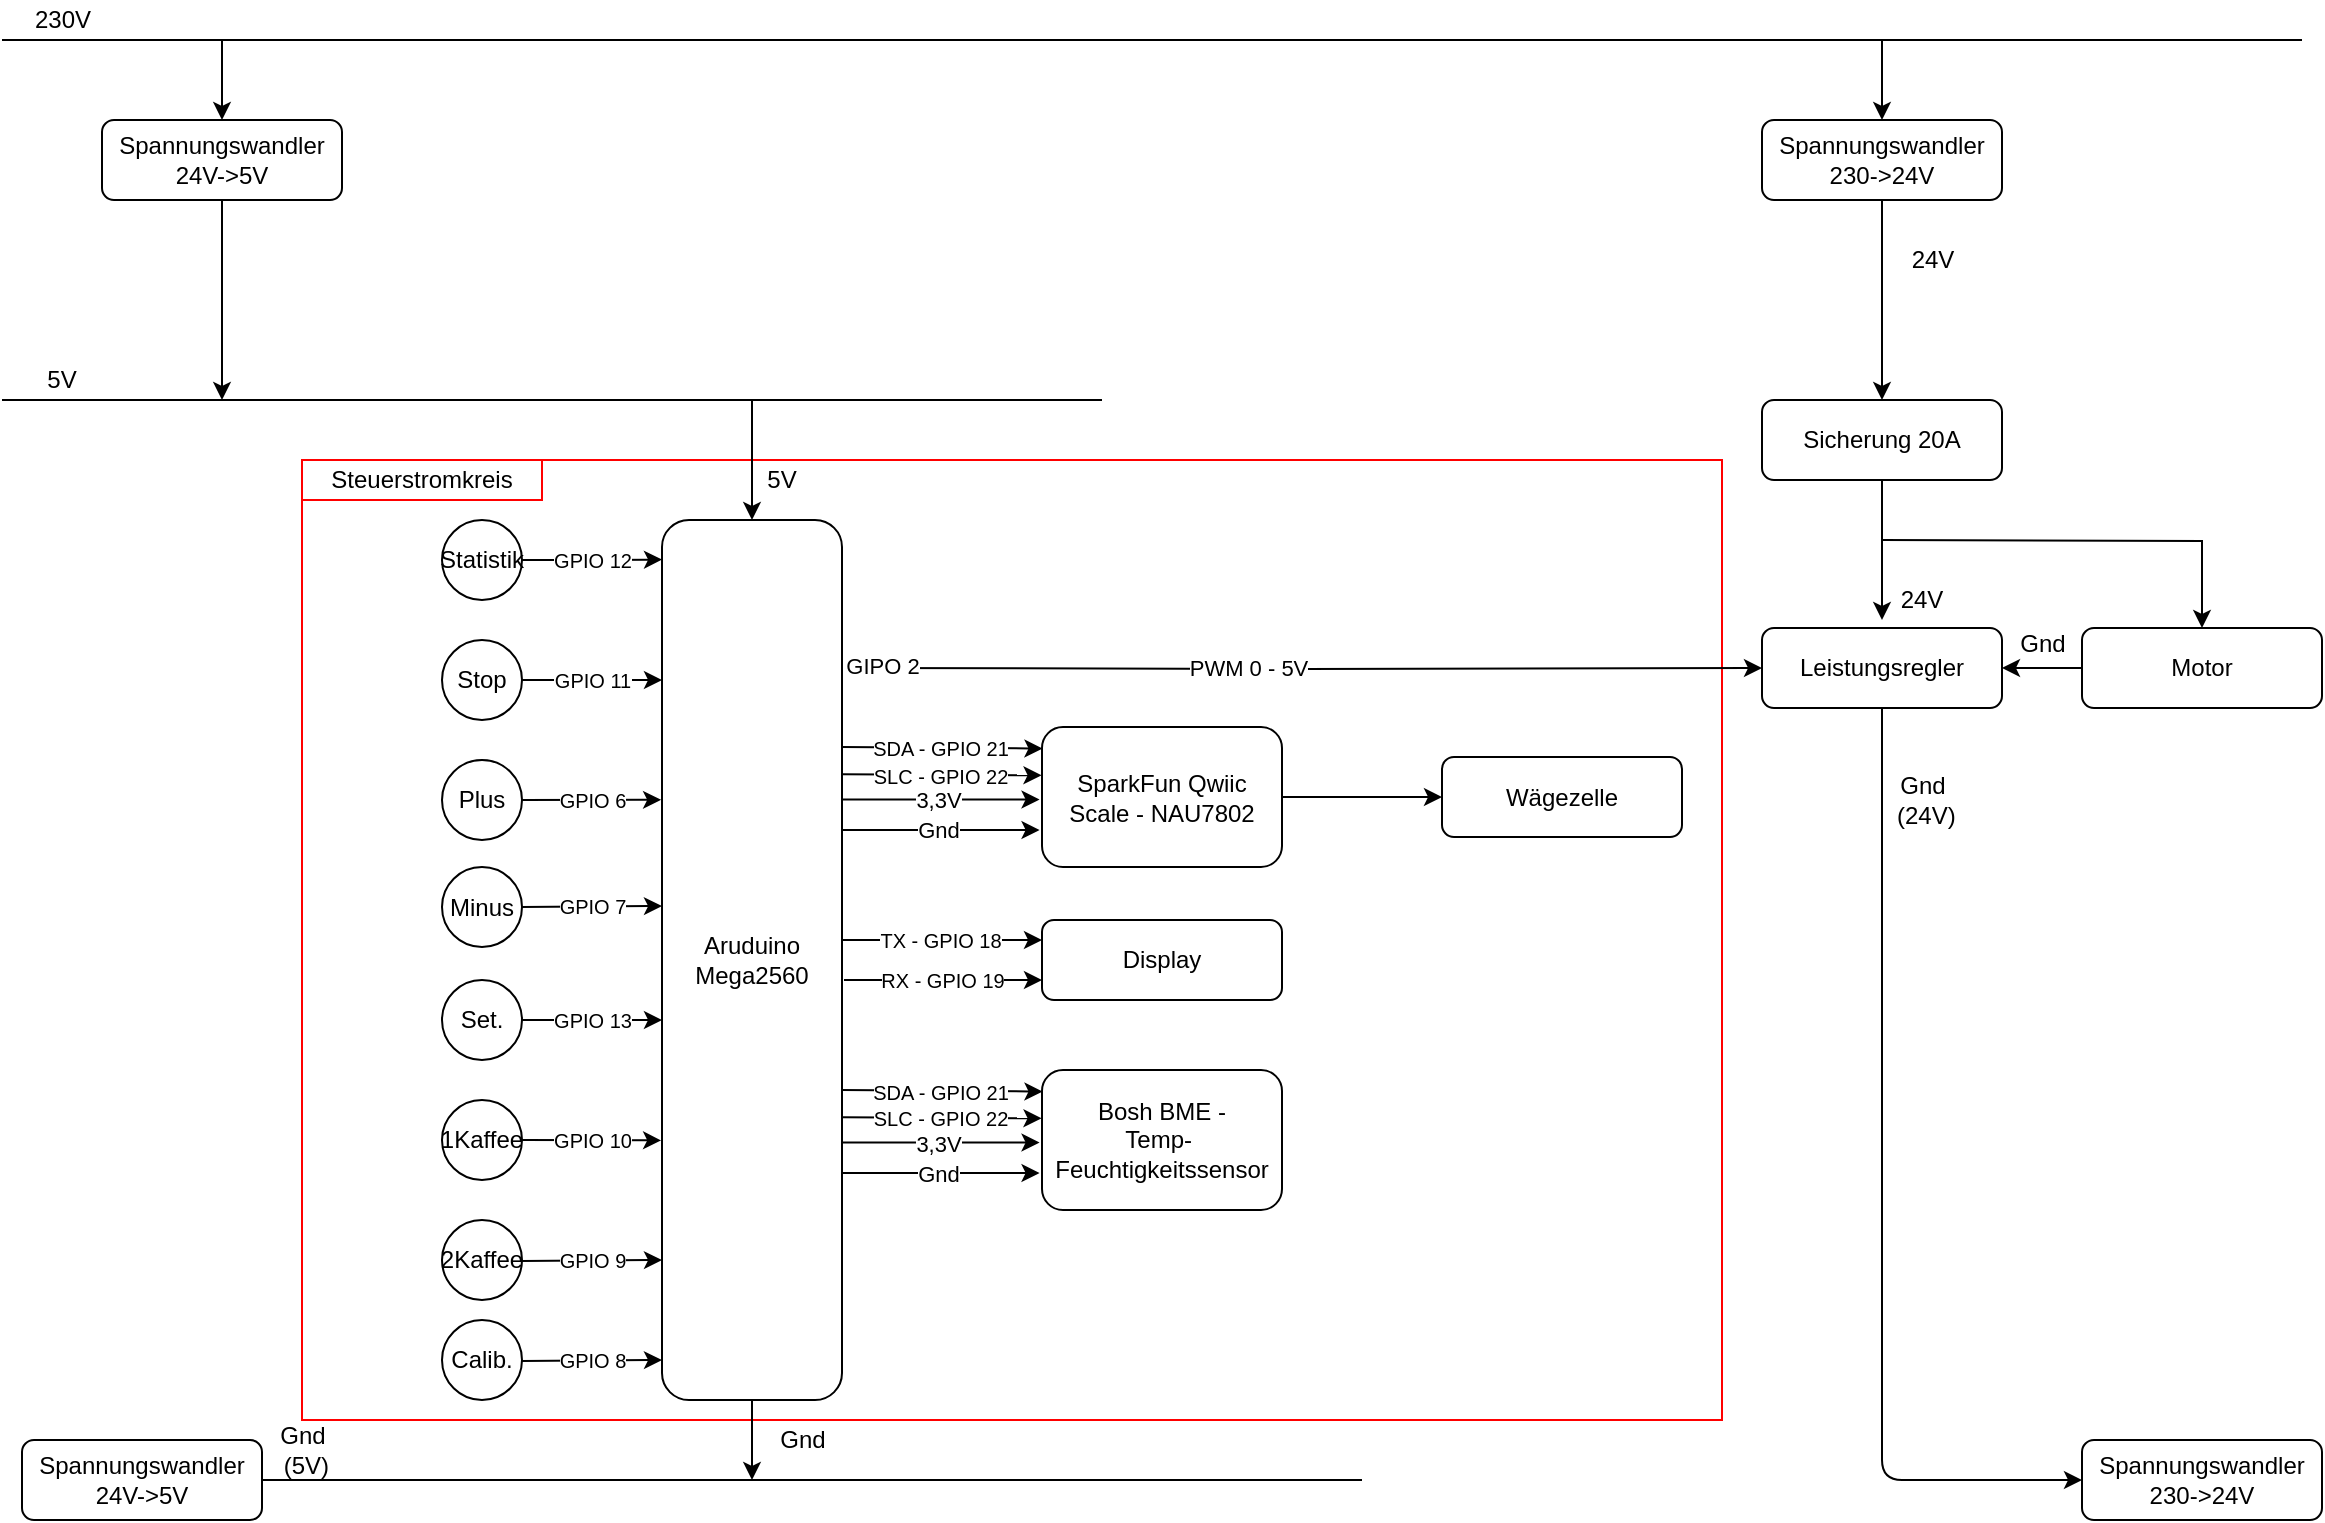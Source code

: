 <mxfile version="14.4.8" type="device"><diagram id="hQ7Wndly27tM4b3gdAib" name="Page-1"><mxGraphModel dx="461" dy="551" grid="1" gridSize="10" guides="1" tooltips="1" connect="1" arrows="1" fold="1" page="1" pageScale="1" pageWidth="1169" pageHeight="827" math="0" shadow="0"><root><mxCell id="0"/><mxCell id="1" parent="0"/><mxCell id="2xJvPCaY_P-yCxz1mH0P-8" value="" style="rounded=0;whiteSpace=wrap;html=1;fillColor=none;strokeColor=#FF0000;" parent="1" vertex="1"><mxGeometry x="150" y="250" width="710" height="480" as="geometry"/></mxCell><mxCell id="Ame9IK2Hb5eWxE54qweY-11" value="&lt;font style=&quot;font-size: 10px&quot;&gt;&lt;span class=&quot;rnthl rntclgreen&quot;&gt;GPIO 12&lt;br&gt;&lt;/span&gt;&lt;/font&gt;" style="edgeStyle=orthogonalEdgeStyle;rounded=0;orthogonalLoop=1;jettySize=auto;html=1;entryX=0;entryY=0.045;entryDx=0;entryDy=0;entryPerimeter=0;" parent="1" source="Ame9IK2Hb5eWxE54qweY-2" target="Ame9IK2Hb5eWxE54qweY-10" edge="1"><mxGeometry relative="1" as="geometry"/></mxCell><mxCell id="Ame9IK2Hb5eWxE54qweY-2" value="Statistik" style="ellipse;whiteSpace=wrap;html=1;aspect=fixed;" parent="1" vertex="1"><mxGeometry x="220" y="280" width="40" height="40" as="geometry"/></mxCell><mxCell id="Ame9IK2Hb5eWxE54qweY-3" value="Stop" style="ellipse;whiteSpace=wrap;html=1;aspect=fixed;" parent="1" vertex="1"><mxGeometry x="220" y="340" width="40" height="40" as="geometry"/></mxCell><mxCell id="Ame9IK2Hb5eWxE54qweY-4" value="Plus" style="ellipse;whiteSpace=wrap;html=1;aspect=fixed;" parent="1" vertex="1"><mxGeometry x="220" y="400" width="40" height="40" as="geometry"/></mxCell><mxCell id="Ame9IK2Hb5eWxE54qweY-5" value="Minus" style="ellipse;whiteSpace=wrap;html=1;aspect=fixed;" parent="1" vertex="1"><mxGeometry x="220" y="453.5" width="40" height="40" as="geometry"/></mxCell><mxCell id="Ame9IK2Hb5eWxE54qweY-6" value="1Kaffee" style="ellipse;whiteSpace=wrap;html=1;aspect=fixed;direction=south;" parent="1" vertex="1"><mxGeometry x="220" y="570" width="40" height="40" as="geometry"/></mxCell><mxCell id="Ame9IK2Hb5eWxE54qweY-7" value="Set." style="ellipse;whiteSpace=wrap;html=1;aspect=fixed;direction=south;" parent="1" vertex="1"><mxGeometry x="220" y="510" width="40" height="40" as="geometry"/></mxCell><mxCell id="Ame9IK2Hb5eWxE54qweY-10" value="Aruduino Mega2560" style="rounded=1;whiteSpace=wrap;html=1;" parent="1" vertex="1"><mxGeometry x="330" y="280" width="90" height="440" as="geometry"/></mxCell><mxCell id="Ame9IK2Hb5eWxE54qweY-12" value="&lt;font style=&quot;font-size: 10px&quot;&gt;&lt;span class=&quot;rnthl rntclgreen&quot;&gt;GPIO 11&lt;/span&gt;&lt;/font&gt;" style="endArrow=classic;html=1;exitX=1;exitY=0.5;exitDx=0;exitDy=0;" parent="1" source="Ame9IK2Hb5eWxE54qweY-3" edge="1"><mxGeometry width="50" height="50" relative="1" as="geometry"><mxPoint x="310" y="420" as="sourcePoint"/><mxPoint x="330" y="360" as="targetPoint"/></mxGeometry></mxCell><mxCell id="Ame9IK2Hb5eWxE54qweY-14" value="&lt;font style=&quot;font-size: 10px&quot;&gt;&lt;span class=&quot;rnthl rntclgreen&quot;&gt;GPIO 6&lt;br&gt;&lt;/span&gt;&lt;/font&gt;" style="endArrow=classic;html=1;exitX=1;exitY=0.5;exitDx=0;exitDy=0;entryX=-0.005;entryY=0.318;entryDx=0;entryDy=0;entryPerimeter=0;" parent="1" source="Ame9IK2Hb5eWxE54qweY-4" target="Ame9IK2Hb5eWxE54qweY-10" edge="1"><mxGeometry width="50" height="50" relative="1" as="geometry"><mxPoint x="260" y="360" as="sourcePoint"/><mxPoint x="340" y="419" as="targetPoint"/></mxGeometry></mxCell><mxCell id="Ame9IK2Hb5eWxE54qweY-15" value="&lt;font style=&quot;font-size: 10px&quot;&gt;&lt;span class=&quot;rnthl rntclgreen&quot;&gt;GPIO 7&lt;br&gt;&lt;/span&gt;&lt;/font&gt;" style="endArrow=classic;html=1;exitX=1;exitY=0.5;exitDx=0;exitDy=0;" parent="1" source="Ame9IK2Hb5eWxE54qweY-5" edge="1"><mxGeometry width="50" height="50" relative="1" as="geometry"><mxPoint x="260" y="420" as="sourcePoint"/><mxPoint x="330" y="473" as="targetPoint"/></mxGeometry></mxCell><mxCell id="Ame9IK2Hb5eWxE54qweY-16" value="&lt;font style=&quot;font-size: 10px&quot;&gt;&lt;span class=&quot;rnthl rntclgreen&quot;&gt;GPIO 13&lt;/span&gt;&lt;/font&gt;" style="endArrow=classic;html=1;exitX=0.5;exitY=0;exitDx=0;exitDy=0;" parent="1" source="Ame9IK2Hb5eWxE54qweY-7" edge="1"><mxGeometry width="50" height="50" relative="1" as="geometry"><mxPoint x="260" y="473.5" as="sourcePoint"/><mxPoint x="330" y="530" as="targetPoint"/></mxGeometry></mxCell><mxCell id="Ame9IK2Hb5eWxE54qweY-17" value="&lt;font style=&quot;font-size: 10px&quot;&gt;GPIO 10&lt;/font&gt;" style="endArrow=classic;html=1;exitX=0.5;exitY=0;exitDx=0;exitDy=0;entryX=-0.005;entryY=0.705;entryDx=0;entryDy=0;entryPerimeter=0;" parent="1" source="Ame9IK2Hb5eWxE54qweY-6" target="Ame9IK2Hb5eWxE54qweY-10" edge="1"><mxGeometry width="50" height="50" relative="1" as="geometry"><mxPoint x="260" y="530" as="sourcePoint"/><mxPoint x="340" y="589" as="targetPoint"/></mxGeometry></mxCell><mxCell id="Ame9IK2Hb5eWxE54qweY-33" value="" style="edgeStyle=orthogonalEdgeStyle;rounded=0;orthogonalLoop=1;jettySize=auto;html=1;entryX=0;entryY=0.5;entryDx=0;entryDy=0;" parent="1" target="Ame9IK2Hb5eWxE54qweY-32" edge="1"><mxGeometry relative="1" as="geometry"><mxPoint x="422" y="354" as="sourcePoint"/><Array as="points"/></mxGeometry></mxCell><mxCell id="JVyvbdn1gyu4MgBbBytC-4" value="PWM 0 - 5V" style="edgeLabel;html=1;align=center;verticalAlign=middle;resizable=0;points=[];" parent="Ame9IK2Hb5eWxE54qweY-33" vertex="1" connectable="0"><mxGeometry x="-0.125" y="1" relative="1" as="geometry"><mxPoint as="offset"/></mxGeometry></mxCell><mxCell id="O63r6q2yN-uTtLAKo8EM-1" value="GIPO 2" style="edgeLabel;html=1;align=center;verticalAlign=middle;resizable=0;points=[];" parent="Ame9IK2Hb5eWxE54qweY-33" vertex="1" connectable="0"><mxGeometry x="-0.924" y="1" relative="1" as="geometry"><mxPoint as="offset"/></mxGeometry></mxCell><mxCell id="Ame9IK2Hb5eWxE54qweY-35" value="" style="edgeStyle=orthogonalEdgeStyle;rounded=0;orthogonalLoop=1;jettySize=auto;html=1;" parent="1" source="Ame9IK2Hb5eWxE54qweY-20" target="Ame9IK2Hb5eWxE54qweY-23" edge="1"><mxGeometry relative="1" as="geometry"/></mxCell><mxCell id="Ame9IK2Hb5eWxE54qweY-20" value="SparkFun Qwiic Scale - NAU7802" style="rounded=1;whiteSpace=wrap;html=1;" parent="1" vertex="1"><mxGeometry x="520" y="383.5" width="120" height="70" as="geometry"/></mxCell><mxCell id="Ame9IK2Hb5eWxE54qweY-22" value="Motor" style="rounded=1;whiteSpace=wrap;html=1;" parent="1" vertex="1"><mxGeometry x="1040" y="334" width="120" height="40" as="geometry"/></mxCell><mxCell id="Ame9IK2Hb5eWxE54qweY-23" value="Wägezelle" style="rounded=1;whiteSpace=wrap;html=1;" parent="1" vertex="1"><mxGeometry x="720" y="398.5" width="120" height="40" as="geometry"/></mxCell><mxCell id="Ame9IK2Hb5eWxE54qweY-25" value="" style="endArrow=classic;html=1;exitX=0.997;exitY=0.258;exitDx=0;exitDy=0;exitPerimeter=0;entryX=0.002;entryY=0.154;entryDx=0;entryDy=0;entryPerimeter=0;" parent="1" source="Ame9IK2Hb5eWxE54qweY-10" target="Ame9IK2Hb5eWxE54qweY-20" edge="1"><mxGeometry width="50" height="50" relative="1" as="geometry"><mxPoint x="460" y="440" as="sourcePoint"/><mxPoint x="510" y="390" as="targetPoint"/></mxGeometry></mxCell><mxCell id="Ame9IK2Hb5eWxE54qweY-26" value="&lt;font style=&quot;font-size: 10px&quot;&gt;SDA - &lt;span class=&quot;rnthl rntclblue&quot;&gt;GPIO 21&lt;/span&gt;&lt;/font&gt;" style="edgeLabel;html=1;align=center;verticalAlign=middle;resizable=0;points=[];" parent="Ame9IK2Hb5eWxE54qweY-25" vertex="1" connectable="0"><mxGeometry x="-0.177" relative="1" as="geometry"><mxPoint x="7.12" as="offset"/></mxGeometry></mxCell><mxCell id="Ame9IK2Hb5eWxE54qweY-32" value="Leistungsregler" style="rounded=1;whiteSpace=wrap;html=1;" parent="1" vertex="1"><mxGeometry x="880" y="334" width="120" height="40" as="geometry"/></mxCell><mxCell id="Ame9IK2Hb5eWxE54qweY-38" value="Display" style="rounded=1;whiteSpace=wrap;html=1;" parent="1" vertex="1"><mxGeometry x="520" y="480" width="120" height="40" as="geometry"/></mxCell><mxCell id="Ame9IK2Hb5eWxE54qweY-39" value="" style="endArrow=classic;html=1;entryX=0;entryY=0.25;entryDx=0;entryDy=0;exitX=0.998;exitY=0.659;exitDx=0;exitDy=0;exitPerimeter=0;" parent="1" target="Ame9IK2Hb5eWxE54qweY-38" edge="1"><mxGeometry width="50" height="50" relative="1" as="geometry"><mxPoint x="419.82" y="489.96" as="sourcePoint"/><mxPoint x="520" y="420" as="targetPoint"/></mxGeometry></mxCell><mxCell id="Ame9IK2Hb5eWxE54qweY-40" value="TX - GPIO 18" style="edgeLabel;html=1;align=center;verticalAlign=middle;resizable=0;points=[];fontSize=10;" parent="Ame9IK2Hb5eWxE54qweY-39" vertex="1" connectable="0"><mxGeometry x="-0.177" relative="1" as="geometry"><mxPoint x="8.09" as="offset"/></mxGeometry></mxCell><mxCell id="Ame9IK2Hb5eWxE54qweY-41" value="" style="endArrow=classic;html=1;entryX=0;entryY=0.75;entryDx=0;entryDy=0;" parent="1" target="Ame9IK2Hb5eWxE54qweY-38" edge="1"><mxGeometry width="50" height="50" relative="1" as="geometry"><mxPoint x="421" y="510" as="sourcePoint"/><mxPoint x="520" y="490" as="targetPoint"/></mxGeometry></mxCell><mxCell id="Ame9IK2Hb5eWxE54qweY-42" value="RX - GPIO 19" style="edgeLabel;html=1;align=center;verticalAlign=middle;resizable=0;points=[];fontSize=10;" parent="Ame9IK2Hb5eWxE54qweY-41" vertex="1" connectable="0"><mxGeometry x="-0.177" relative="1" as="geometry"><mxPoint x="8.09" as="offset"/></mxGeometry></mxCell><mxCell id="V5ek-niQuR1ns8x7mrGZ-1" value="2Kaffee" style="ellipse;whiteSpace=wrap;html=1;aspect=fixed;direction=south;" parent="1" vertex="1"><mxGeometry x="220" y="630" width="40" height="40" as="geometry"/></mxCell><mxCell id="V5ek-niQuR1ns8x7mrGZ-3" value="&lt;font style=&quot;font-size: 10px&quot;&gt;GPIO 9&lt;br&gt;&lt;/font&gt;" style="endArrow=classic;html=1;exitX=0.5;exitY=0;exitDx=0;exitDy=0;" parent="1" edge="1"><mxGeometry width="50" height="50" relative="1" as="geometry"><mxPoint x="260" y="650.5" as="sourcePoint"/><mxPoint x="330" y="650" as="targetPoint"/></mxGeometry></mxCell><mxCell id="V5ek-niQuR1ns8x7mrGZ-4" value="Calib." style="ellipse;whiteSpace=wrap;html=1;aspect=fixed;direction=south;" parent="1" vertex="1"><mxGeometry x="220" y="680" width="40" height="40" as="geometry"/></mxCell><mxCell id="V5ek-niQuR1ns8x7mrGZ-5" value="&lt;font style=&quot;font-size: 10px&quot;&gt;GPIO 8&lt;br&gt;&lt;/font&gt;" style="endArrow=classic;html=1;exitX=0.5;exitY=0;exitDx=0;exitDy=0;" parent="1" edge="1"><mxGeometry width="50" height="50" relative="1" as="geometry"><mxPoint x="260" y="700.5" as="sourcePoint"/><mxPoint x="330" y="700" as="targetPoint"/></mxGeometry></mxCell><mxCell id="2xJvPCaY_P-yCxz1mH0P-6" value="" style="endArrow=classic;html=1;entryX=-0.002;entryY=0.345;entryDx=0;entryDy=0;exitX=1.003;exitY=0.289;exitDx=0;exitDy=0;exitPerimeter=0;entryPerimeter=0;" parent="1" source="Ame9IK2Hb5eWxE54qweY-10" target="Ame9IK2Hb5eWxE54qweY-20" edge="1"><mxGeometry width="50" height="50" relative="1" as="geometry"><mxPoint x="421" y="436" as="sourcePoint"/><mxPoint x="520" y="410" as="targetPoint"/></mxGeometry></mxCell><mxCell id="2xJvPCaY_P-yCxz1mH0P-7" value="&lt;font style=&quot;font-size: 10px&quot;&gt;SLC - &lt;span class=&quot;rnthl rntclblue&quot;&gt;GPIO 22&lt;/span&gt;&lt;/font&gt;" style="edgeLabel;html=1;align=center;verticalAlign=middle;resizable=0;points=[];" parent="2xJvPCaY_P-yCxz1mH0P-6" vertex="1" connectable="0"><mxGeometry x="-0.177" relative="1" as="geometry"><mxPoint x="7.12" as="offset"/></mxGeometry></mxCell><mxCell id="2xJvPCaY_P-yCxz1mH0P-9" value="&lt;div&gt;Steuerstromkreis&lt;/div&gt;" style="text;html=1;align=center;verticalAlign=middle;whiteSpace=wrap;rounded=0;fillColor=#FFFFFF;strokeColor=#FF0000;" parent="1" vertex="1"><mxGeometry x="150" y="250" width="120" height="20" as="geometry"/></mxCell><mxCell id="2xJvPCaY_P-yCxz1mH0P-10" value="&lt;div&gt;Spannungswandler 230-&amp;gt;24V&lt;/div&gt;" style="rounded=1;whiteSpace=wrap;html=1;" parent="1" vertex="1"><mxGeometry x="880" y="80" width="120" height="40" as="geometry"/></mxCell><mxCell id="2xJvPCaY_P-yCxz1mH0P-11" value="&lt;div&gt;Spannungswandler 24V-&amp;gt;5V&lt;br&gt;&lt;/div&gt;" style="rounded=1;whiteSpace=wrap;html=1;" parent="1" vertex="1"><mxGeometry x="50" y="80" width="120" height="40" as="geometry"/></mxCell><mxCell id="2xJvPCaY_P-yCxz1mH0P-12" value="" style="endArrow=classic;html=1;entryX=0.5;entryY=0;entryDx=0;entryDy=0;" parent="1" target="2xJvPCaY_P-yCxz1mH0P-10" edge="1"><mxGeometry width="50" height="50" relative="1" as="geometry"><mxPoint x="940" y="40" as="sourcePoint"/><mxPoint x="50" y="60" as="targetPoint"/></mxGeometry></mxCell><mxCell id="2xJvPCaY_P-yCxz1mH0P-13" value="&lt;div&gt;230V&lt;/div&gt;" style="text;html=1;align=center;verticalAlign=middle;resizable=0;points=[];autosize=1;" parent="1" vertex="1"><mxGeometry x="10" y="20" width="40" height="20" as="geometry"/></mxCell><mxCell id="2xJvPCaY_P-yCxz1mH0P-14" value="" style="endArrow=none;html=1;" parent="1" edge="1"><mxGeometry width="50" height="50" relative="1" as="geometry"><mxPoint y="40" as="sourcePoint"/><mxPoint x="1150" y="40" as="targetPoint"/></mxGeometry></mxCell><mxCell id="2xJvPCaY_P-yCxz1mH0P-15" value="" style="endArrow=classic;html=1;exitX=0.5;exitY=1;exitDx=0;exitDy=0;entryX=0.5;entryY=0;entryDx=0;entryDy=0;" parent="1" source="2xJvPCaY_P-yCxz1mH0P-10" target="25ArzrhsO9CAqMvDC_8y-3" edge="1"><mxGeometry width="50" height="50" relative="1" as="geometry"><mxPoint x="230" y="110" as="sourcePoint"/><mxPoint x="940" y="160" as="targetPoint"/></mxGeometry></mxCell><mxCell id="2xJvPCaY_P-yCxz1mH0P-18" value="" style="endArrow=classic;html=1;exitX=0.5;exitY=1;exitDx=0;exitDy=0;" parent="1" source="2xJvPCaY_P-yCxz1mH0P-11" edge="1"><mxGeometry width="50" height="50" relative="1" as="geometry"><mxPoint x="160" y="270" as="sourcePoint"/><mxPoint x="110" y="220" as="targetPoint"/></mxGeometry></mxCell><mxCell id="2xJvPCaY_P-yCxz1mH0P-19" value="" style="endArrow=classic;html=1;entryX=0.5;entryY=0;entryDx=0;entryDy=0;" parent="1" target="2xJvPCaY_P-yCxz1mH0P-11" edge="1"><mxGeometry width="50" height="50" relative="1" as="geometry"><mxPoint x="110" y="40" as="sourcePoint"/><mxPoint x="160" y="290" as="targetPoint"/></mxGeometry></mxCell><mxCell id="2xJvPCaY_P-yCxz1mH0P-20" value="" style="endArrow=none;html=1;" parent="1" edge="1"><mxGeometry width="50" height="50" relative="1" as="geometry"><mxPoint y="220" as="sourcePoint"/><mxPoint x="550" y="220" as="targetPoint"/></mxGeometry></mxCell><mxCell id="2xJvPCaY_P-yCxz1mH0P-21" value="5V" style="text;html=1;strokeColor=none;fillColor=none;align=center;verticalAlign=middle;whiteSpace=wrap;rounded=0;" parent="1" vertex="1"><mxGeometry x="10" y="200" width="40" height="20" as="geometry"/></mxCell><mxCell id="2xJvPCaY_P-yCxz1mH0P-22" value="" style="endArrow=classic;html=1;entryX=0.5;entryY=0;entryDx=0;entryDy=0;" parent="1" target="Ame9IK2Hb5eWxE54qweY-10" edge="1"><mxGeometry width="50" height="50" relative="1" as="geometry"><mxPoint x="375" y="220" as="sourcePoint"/><mxPoint x="370" y="190" as="targetPoint"/></mxGeometry></mxCell><mxCell id="2xJvPCaY_P-yCxz1mH0P-24" value="5V" style="text;html=1;strokeColor=none;fillColor=none;align=center;verticalAlign=middle;whiteSpace=wrap;rounded=0;" parent="1" vertex="1"><mxGeometry x="370" y="250" width="40" height="20" as="geometry"/></mxCell><mxCell id="2xJvPCaY_P-yCxz1mH0P-27" value="24V" style="text;html=1;strokeColor=none;fillColor=none;align=center;verticalAlign=middle;whiteSpace=wrap;rounded=0;" parent="1" vertex="1"><mxGeometry x="940" y="310" width="40" height="20" as="geometry"/></mxCell><mxCell id="2xJvPCaY_P-yCxz1mH0P-31" value="&lt;div&gt;Gnd&lt;/div&gt;&amp;nbsp;(5V)" style="text;html=1;align=center;verticalAlign=middle;resizable=0;points=[];autosize=1;" parent="1" vertex="1"><mxGeometry x="130" y="730" width="40" height="30" as="geometry"/></mxCell><mxCell id="2xJvPCaY_P-yCxz1mH0P-32" value="" style="endArrow=classic;html=1;exitX=0.5;exitY=1;exitDx=0;exitDy=0;" parent="1" source="Ame9IK2Hb5eWxE54qweY-10" edge="1"><mxGeometry width="50" height="50" relative="1" as="geometry"><mxPoint x="370" y="720" as="sourcePoint"/><mxPoint x="375" y="760" as="targetPoint"/></mxGeometry></mxCell><mxCell id="2xJvPCaY_P-yCxz1mH0P-35" value="" style="endArrow=classic;html=1;exitX=0.5;exitY=1;exitDx=0;exitDy=0;entryX=0;entryY=0.5;entryDx=0;entryDy=0;" parent="1" source="Ame9IK2Hb5eWxE54qweY-32" target="25ArzrhsO9CAqMvDC_8y-10" edge="1"><mxGeometry width="50" height="50" relative="1" as="geometry"><mxPoint x="950" y="420" as="sourcePoint"/><mxPoint x="940" y="770" as="targetPoint"/><Array as="points"><mxPoint x="940" y="760"/></Array></mxGeometry></mxCell><mxCell id="2xJvPCaY_P-yCxz1mH0P-36" value="&lt;div&gt;Gnd&lt;/div&gt;" style="text;html=1;align=center;verticalAlign=middle;resizable=0;points=[];autosize=1;" parent="1" vertex="1"><mxGeometry x="380" y="730" width="40" height="20" as="geometry"/></mxCell><mxCell id="2xJvPCaY_P-yCxz1mH0P-38" value="&lt;div&gt;Gnd&lt;/div&gt;&amp;nbsp;(24V)" style="text;html=1;align=center;verticalAlign=middle;resizable=0;points=[];autosize=1;" parent="1" vertex="1"><mxGeometry x="935" y="405" width="50" height="30" as="geometry"/></mxCell><mxCell id="25ArzrhsO9CAqMvDC_8y-4" value="" style="edgeStyle=orthogonalEdgeStyle;rounded=0;orthogonalLoop=1;jettySize=auto;html=1;" parent="1" target="Ame9IK2Hb5eWxE54qweY-22" edge="1"><mxGeometry relative="1" as="geometry"><mxPoint x="940" y="290" as="sourcePoint"/></mxGeometry></mxCell><mxCell id="25ArzrhsO9CAqMvDC_8y-7" value="" style="edgeStyle=orthogonalEdgeStyle;rounded=0;orthogonalLoop=1;jettySize=auto;html=1;" parent="1" source="25ArzrhsO9CAqMvDC_8y-3" edge="1"><mxGeometry relative="1" as="geometry"><mxPoint x="940" y="330" as="targetPoint"/></mxGeometry></mxCell><mxCell id="25ArzrhsO9CAqMvDC_8y-3" value="Sicherung 20A" style="rounded=1;whiteSpace=wrap;html=1;" parent="1" vertex="1"><mxGeometry x="880" y="220" width="120" height="40" as="geometry"/></mxCell><mxCell id="25ArzrhsO9CAqMvDC_8y-5" value="" style="endArrow=classic;html=1;entryX=1;entryY=0.5;entryDx=0;entryDy=0;exitX=0;exitY=0.5;exitDx=0;exitDy=0;" parent="1" source="Ame9IK2Hb5eWxE54qweY-22" target="Ame9IK2Hb5eWxE54qweY-32" edge="1"><mxGeometry width="50" height="50" relative="1" as="geometry"><mxPoint x="1060" y="460" as="sourcePoint"/><mxPoint x="1110" y="410" as="targetPoint"/></mxGeometry></mxCell><mxCell id="25ArzrhsO9CAqMvDC_8y-6" value="&lt;div&gt;Gnd&lt;/div&gt;&lt;div&gt;&lt;br&gt;&lt;/div&gt;" style="text;html=1;align=center;verticalAlign=middle;resizable=0;points=[];autosize=1;" parent="1" vertex="1"><mxGeometry x="1000" y="334" width="40" height="30" as="geometry"/></mxCell><mxCell id="25ArzrhsO9CAqMvDC_8y-10" value="&lt;div&gt;Spannungswandler 230-&amp;gt;24V&lt;/div&gt;" style="rounded=1;whiteSpace=wrap;html=1;" parent="1" vertex="1"><mxGeometry x="1040" y="740" width="120" height="40" as="geometry"/></mxCell><mxCell id="25ArzrhsO9CAqMvDC_8y-11" value="" style="endArrow=none;html=1;exitX=1;exitY=0.5;exitDx=0;exitDy=0;" parent="1" source="25ArzrhsO9CAqMvDC_8y-16" edge="1"><mxGeometry width="50" height="50" relative="1" as="geometry"><mxPoint x="140" y="750" as="sourcePoint"/><mxPoint x="680" y="760" as="targetPoint"/></mxGeometry></mxCell><mxCell id="25ArzrhsO9CAqMvDC_8y-14" value="24V" style="text;html=1;align=center;verticalAlign=middle;resizable=0;points=[];autosize=1;" parent="1" vertex="1"><mxGeometry x="945" y="140" width="40" height="20" as="geometry"/></mxCell><mxCell id="25ArzrhsO9CAqMvDC_8y-16" value="&lt;div&gt;Spannungswandler 24V-&amp;gt;5V&lt;br&gt;&lt;/div&gt;" style="rounded=1;whiteSpace=wrap;html=1;" parent="1" vertex="1"><mxGeometry x="10" y="740" width="120" height="40" as="geometry"/></mxCell><mxCell id="O63r6q2yN-uTtLAKo8EM-3" value="" style="endArrow=classic;html=1;entryX=0;entryY=0.5;entryDx=0;entryDy=0;exitX=0.382;exitY=0.351;exitDx=0;exitDy=0;exitPerimeter=0;" parent="1" edge="1"><mxGeometry width="50" height="50" relative="1" as="geometry"><mxPoint x="420" y="419.76" as="sourcePoint"/><mxPoint x="518.78" y="419.78" as="targetPoint"/></mxGeometry></mxCell><mxCell id="O63r6q2yN-uTtLAKo8EM-4" value="3,3V" style="edgeLabel;html=1;align=center;verticalAlign=middle;resizable=0;points=[];" parent="O63r6q2yN-uTtLAKo8EM-3" vertex="1" connectable="0"><mxGeometry x="-0.177" relative="1" as="geometry"><mxPoint x="7.12" as="offset"/></mxGeometry></mxCell><mxCell id="O63r6q2yN-uTtLAKo8EM-5" value="" style="endArrow=classic;html=1;entryX=0;entryY=0.5;entryDx=0;entryDy=0;exitX=0.382;exitY=0.351;exitDx=0;exitDy=0;exitPerimeter=0;" parent="1" edge="1"><mxGeometry width="50" height="50" relative="1" as="geometry"><mxPoint x="420" y="435" as="sourcePoint"/><mxPoint x="518.78" y="435.02" as="targetPoint"/></mxGeometry></mxCell><mxCell id="O63r6q2yN-uTtLAKo8EM-6" value="Gnd" style="edgeLabel;html=1;align=center;verticalAlign=middle;resizable=0;points=[];" parent="O63r6q2yN-uTtLAKo8EM-5" vertex="1" connectable="0"><mxGeometry x="-0.177" relative="1" as="geometry"><mxPoint x="7.12" as="offset"/></mxGeometry></mxCell><mxCell id="RGXDO4a8h64nhIsnyqPo-1" value="&lt;div&gt;Bosh BME - &lt;br&gt;&lt;/div&gt;&lt;div&gt;Temp-&amp;nbsp; Feuchtigkeitssensor&lt;/div&gt;" style="rounded=1;whiteSpace=wrap;html=1;" vertex="1" parent="1"><mxGeometry x="520" y="555" width="120" height="70" as="geometry"/></mxCell><mxCell id="RGXDO4a8h64nhIsnyqPo-2" value="" style="endArrow=classic;html=1;exitX=0.997;exitY=0.258;exitDx=0;exitDy=0;exitPerimeter=0;entryX=0.002;entryY=0.154;entryDx=0;entryDy=0;entryPerimeter=0;" edge="1" parent="1" target="RGXDO4a8h64nhIsnyqPo-1"><mxGeometry width="50" height="50" relative="1" as="geometry"><mxPoint x="419.73" y="565.02" as="sourcePoint"/><mxPoint x="510" y="561.5" as="targetPoint"/></mxGeometry></mxCell><mxCell id="RGXDO4a8h64nhIsnyqPo-3" value="&lt;font style=&quot;font-size: 10px&quot;&gt;SDA - &lt;span class=&quot;rnthl rntclblue&quot;&gt;GPIO 21&lt;/span&gt;&lt;/font&gt;" style="edgeLabel;html=1;align=center;verticalAlign=middle;resizable=0;points=[];" vertex="1" connectable="0" parent="RGXDO4a8h64nhIsnyqPo-2"><mxGeometry x="-0.177" relative="1" as="geometry"><mxPoint x="7.12" as="offset"/></mxGeometry></mxCell><mxCell id="RGXDO4a8h64nhIsnyqPo-4" value="" style="endArrow=classic;html=1;entryX=-0.002;entryY=0.345;entryDx=0;entryDy=0;exitX=1.003;exitY=0.289;exitDx=0;exitDy=0;exitPerimeter=0;entryPerimeter=0;" edge="1" parent="1" target="RGXDO4a8h64nhIsnyqPo-1"><mxGeometry width="50" height="50" relative="1" as="geometry"><mxPoint x="420.27" y="578.66" as="sourcePoint"/><mxPoint x="520" y="581.5" as="targetPoint"/></mxGeometry></mxCell><mxCell id="RGXDO4a8h64nhIsnyqPo-5" value="&lt;font style=&quot;font-size: 10px&quot;&gt;SLC - &lt;span class=&quot;rnthl rntclblue&quot;&gt;GPIO 22&lt;/span&gt;&lt;/font&gt;" style="edgeLabel;html=1;align=center;verticalAlign=middle;resizable=0;points=[];" vertex="1" connectable="0" parent="RGXDO4a8h64nhIsnyqPo-4"><mxGeometry x="-0.177" relative="1" as="geometry"><mxPoint x="7.12" as="offset"/></mxGeometry></mxCell><mxCell id="RGXDO4a8h64nhIsnyqPo-6" value="" style="endArrow=classic;html=1;entryX=0;entryY=0.5;entryDx=0;entryDy=0;exitX=0.382;exitY=0.351;exitDx=0;exitDy=0;exitPerimeter=0;" edge="1" parent="1"><mxGeometry width="50" height="50" relative="1" as="geometry"><mxPoint x="420.0" y="591.26" as="sourcePoint"/><mxPoint x="518.78" y="591.28" as="targetPoint"/></mxGeometry></mxCell><mxCell id="RGXDO4a8h64nhIsnyqPo-7" value="3,3V" style="edgeLabel;html=1;align=center;verticalAlign=middle;resizable=0;points=[];" vertex="1" connectable="0" parent="RGXDO4a8h64nhIsnyqPo-6"><mxGeometry x="-0.177" relative="1" as="geometry"><mxPoint x="7.12" as="offset"/></mxGeometry></mxCell><mxCell id="RGXDO4a8h64nhIsnyqPo-8" value="" style="endArrow=classic;html=1;entryX=0;entryY=0.5;entryDx=0;entryDy=0;exitX=0.382;exitY=0.351;exitDx=0;exitDy=0;exitPerimeter=0;" edge="1" parent="1"><mxGeometry width="50" height="50" relative="1" as="geometry"><mxPoint x="420.0" y="606.5" as="sourcePoint"/><mxPoint x="518.78" y="606.52" as="targetPoint"/></mxGeometry></mxCell><mxCell id="RGXDO4a8h64nhIsnyqPo-9" value="Gnd" style="edgeLabel;html=1;align=center;verticalAlign=middle;resizable=0;points=[];" vertex="1" connectable="0" parent="RGXDO4a8h64nhIsnyqPo-8"><mxGeometry x="-0.177" relative="1" as="geometry"><mxPoint x="7.12" as="offset"/></mxGeometry></mxCell></root></mxGraphModel></diagram></mxfile>